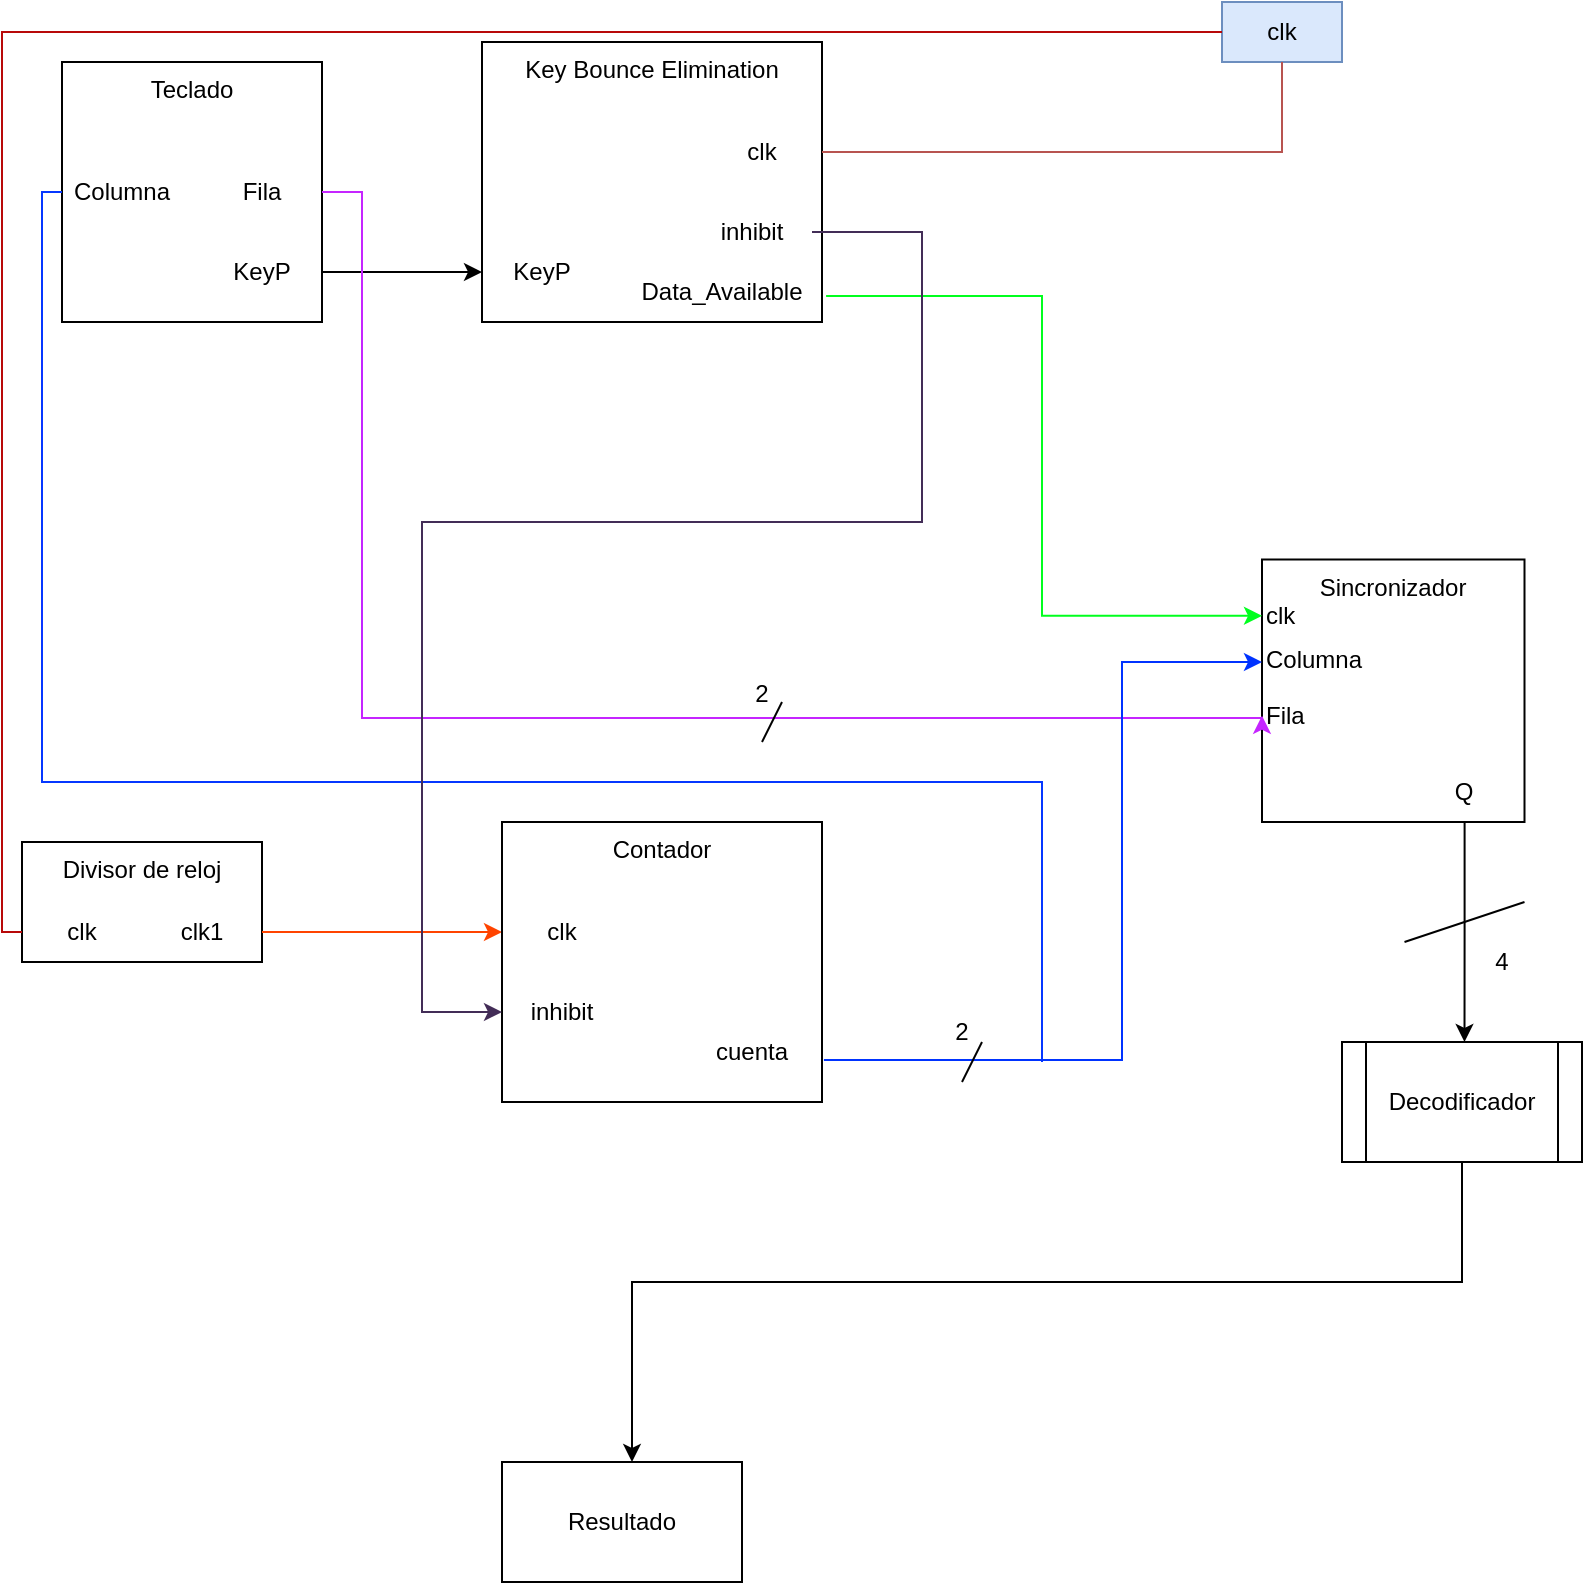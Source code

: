 <mxfile version="24.7.16">
  <diagram name="Page-1" id="VBrygXB3yHfRK6vAbQcV">
    <mxGraphModel dx="1434" dy="755" grid="1" gridSize="10" guides="1" tooltips="1" connect="1" arrows="1" fold="1" page="1" pageScale="1" pageWidth="850" pageHeight="1100" math="0" shadow="0">
      <root>
        <mxCell id="0" />
        <mxCell id="1" parent="0" />
        <mxCell id="E6C13S41uyOyiJszludX-77" value="" style="group" vertex="1" connectable="0" parent="1">
          <mxGeometry x="40" y="90" width="790" height="580" as="geometry" />
        </mxCell>
        <mxCell id="E6C13S41uyOyiJszludX-2" value="clk" style="text;html=1;align=center;verticalAlign=middle;whiteSpace=wrap;rounded=0;fillColor=#dae8fc;strokeColor=#6c8ebf;" vertex="1" parent="E6C13S41uyOyiJszludX-77">
          <mxGeometry x="610" width="60" height="30" as="geometry" />
        </mxCell>
        <mxCell id="E6C13S41uyOyiJszludX-5" value="" style="group" vertex="1" connectable="0" parent="E6C13S41uyOyiJszludX-77">
          <mxGeometry x="10" y="420" width="120" height="60" as="geometry" />
        </mxCell>
        <mxCell id="E6C13S41uyOyiJszludX-3" value="Divisor de reloj" style="rounded=0;whiteSpace=wrap;html=1;verticalAlign=top;" vertex="1" parent="E6C13S41uyOyiJszludX-5">
          <mxGeometry width="120" height="60" as="geometry" />
        </mxCell>
        <mxCell id="E6C13S41uyOyiJszludX-4" value="clk1" style="text;html=1;align=center;verticalAlign=middle;whiteSpace=wrap;rounded=0;" vertex="1" parent="E6C13S41uyOyiJszludX-5">
          <mxGeometry x="60" y="30" width="60" height="30" as="geometry" />
        </mxCell>
        <mxCell id="E6C13S41uyOyiJszludX-66" value="clk" style="text;html=1;align=center;verticalAlign=middle;whiteSpace=wrap;rounded=0;" vertex="1" parent="E6C13S41uyOyiJszludX-5">
          <mxGeometry y="30" width="60" height="30" as="geometry" />
        </mxCell>
        <mxCell id="E6C13S41uyOyiJszludX-12" value="" style="group" vertex="1" connectable="0" parent="E6C13S41uyOyiJszludX-77">
          <mxGeometry x="30" y="30" width="130" height="130" as="geometry" />
        </mxCell>
        <mxCell id="E6C13S41uyOyiJszludX-9" value="Teclado" style="whiteSpace=wrap;html=1;aspect=fixed;verticalAlign=top;" vertex="1" parent="E6C13S41uyOyiJszludX-12">
          <mxGeometry width="130" height="130" as="geometry" />
        </mxCell>
        <mxCell id="E6C13S41uyOyiJszludX-10" value="Fila" style="text;html=1;align=center;verticalAlign=middle;whiteSpace=wrap;rounded=0;" vertex="1" parent="E6C13S41uyOyiJszludX-12">
          <mxGeometry x="70" y="50" width="60" height="30" as="geometry" />
        </mxCell>
        <mxCell id="E6C13S41uyOyiJszludX-68" style="edgeStyle=orthogonalEdgeStyle;rounded=0;orthogonalLoop=1;jettySize=auto;html=1;exitX=0;exitY=0.5;exitDx=0;exitDy=0;endArrow=none;endFill=0;fillColor=#fa6800;strokeColor=#0537ff;" edge="1" parent="E6C13S41uyOyiJszludX-12" source="E6C13S41uyOyiJszludX-11">
          <mxGeometry relative="1" as="geometry">
            <mxPoint x="490" y="500" as="targetPoint" />
            <Array as="points">
              <mxPoint x="-10" y="65" />
              <mxPoint x="-10" y="360" />
              <mxPoint x="490" y="360" />
            </Array>
          </mxGeometry>
        </mxCell>
        <mxCell id="E6C13S41uyOyiJszludX-11" value="Columna" style="text;html=1;align=center;verticalAlign=middle;whiteSpace=wrap;rounded=0;" vertex="1" parent="E6C13S41uyOyiJszludX-12">
          <mxGeometry y="50" width="60" height="30" as="geometry" />
        </mxCell>
        <mxCell id="E6C13S41uyOyiJszludX-25" value="KeyP" style="text;html=1;align=center;verticalAlign=middle;whiteSpace=wrap;rounded=0;" vertex="1" parent="E6C13S41uyOyiJszludX-12">
          <mxGeometry x="70" y="90" width="60" height="30" as="geometry" />
        </mxCell>
        <mxCell id="E6C13S41uyOyiJszludX-32" style="edgeStyle=orthogonalEdgeStyle;rounded=0;orthogonalLoop=1;jettySize=auto;html=1;entryX=0;entryY=0.5;entryDx=0;entryDy=0;" edge="1" parent="E6C13S41uyOyiJszludX-77" source="E6C13S41uyOyiJszludX-25" target="E6C13S41uyOyiJszludX-31">
          <mxGeometry relative="1" as="geometry" />
        </mxCell>
        <mxCell id="E6C13S41uyOyiJszludX-33" value="" style="group" vertex="1" connectable="0" parent="E6C13S41uyOyiJszludX-77">
          <mxGeometry x="240" y="20" width="170" height="140" as="geometry" />
        </mxCell>
        <mxCell id="E6C13S41uyOyiJszludX-1" value="Key Bounce Elimination" style="rounded=0;whiteSpace=wrap;html=1;verticalAlign=top;container=0;" vertex="1" parent="E6C13S41uyOyiJszludX-33">
          <mxGeometry width="170" height="140" as="geometry" />
        </mxCell>
        <mxCell id="E6C13S41uyOyiJszludX-6" value="clk" style="text;html=1;align=center;verticalAlign=middle;whiteSpace=wrap;rounded=0;container=0;" vertex="1" parent="E6C13S41uyOyiJszludX-33">
          <mxGeometry x="110" y="40" width="60" height="30" as="geometry" />
        </mxCell>
        <mxCell id="E6C13S41uyOyiJszludX-7" value="inhibit" style="text;html=1;align=center;verticalAlign=middle;whiteSpace=wrap;rounded=0;container=0;" vertex="1" parent="E6C13S41uyOyiJszludX-33">
          <mxGeometry x="105" y="80" width="60" height="30" as="geometry" />
        </mxCell>
        <mxCell id="E6C13S41uyOyiJszludX-8" value="Data_Available" style="text;html=1;align=center;verticalAlign=middle;whiteSpace=wrap;rounded=0;container=0;" vertex="1" parent="E6C13S41uyOyiJszludX-33">
          <mxGeometry x="90" y="110" width="60" height="30" as="geometry" />
        </mxCell>
        <mxCell id="E6C13S41uyOyiJszludX-31" value="KeyP" style="text;html=1;align=center;verticalAlign=middle;whiteSpace=wrap;rounded=0;container=0;" vertex="1" parent="E6C13S41uyOyiJszludX-33">
          <mxGeometry y="100" width="60" height="30" as="geometry" />
        </mxCell>
        <mxCell id="E6C13S41uyOyiJszludX-37" style="edgeStyle=orthogonalEdgeStyle;rounded=0;orthogonalLoop=1;jettySize=auto;html=1;entryX=0;entryY=0.5;entryDx=0;entryDy=0;fillColor=#fa6800;strokeColor=#ff4400;" edge="1" parent="E6C13S41uyOyiJszludX-77" source="E6C13S41uyOyiJszludX-4" target="E6C13S41uyOyiJszludX-36">
          <mxGeometry relative="1" as="geometry" />
        </mxCell>
        <mxCell id="E6C13S41uyOyiJszludX-40" value="" style="group" vertex="1" connectable="0" parent="E6C13S41uyOyiJszludX-77">
          <mxGeometry x="250" y="410" width="160" height="140" as="geometry" />
        </mxCell>
        <mxCell id="E6C13S41uyOyiJszludX-35" value="Contador" style="rounded=0;whiteSpace=wrap;html=1;verticalAlign=top;" vertex="1" parent="E6C13S41uyOyiJszludX-40">
          <mxGeometry width="160" height="140" as="geometry" />
        </mxCell>
        <mxCell id="E6C13S41uyOyiJszludX-36" value="clk" style="text;html=1;align=center;verticalAlign=middle;whiteSpace=wrap;rounded=0;" vertex="1" parent="E6C13S41uyOyiJszludX-40">
          <mxGeometry y="40" width="60" height="30" as="geometry" />
        </mxCell>
        <mxCell id="E6C13S41uyOyiJszludX-38" value="cuenta" style="text;html=1;align=center;verticalAlign=middle;whiteSpace=wrap;rounded=0;" vertex="1" parent="E6C13S41uyOyiJszludX-40">
          <mxGeometry x="95" y="100" width="60" height="30" as="geometry" />
        </mxCell>
        <mxCell id="E6C13S41uyOyiJszludX-39" value="inhibit" style="text;html=1;align=center;verticalAlign=middle;whiteSpace=wrap;rounded=0;" vertex="1" parent="E6C13S41uyOyiJszludX-40">
          <mxGeometry y="80" width="60" height="30" as="geometry" />
        </mxCell>
        <mxCell id="E6C13S41uyOyiJszludX-34" style="edgeStyle=orthogonalEdgeStyle;rounded=0;orthogonalLoop=1;jettySize=auto;html=1;strokeColor=#b85450;curved=0;endArrow=none;endFill=0;entryX=0.5;entryY=1;entryDx=0;entryDy=0;fillColor=#f8cecc;" edge="1" parent="E6C13S41uyOyiJszludX-77" source="E6C13S41uyOyiJszludX-6" target="E6C13S41uyOyiJszludX-2">
          <mxGeometry relative="1" as="geometry">
            <mxPoint x="555" y="75" as="targetPoint" />
          </mxGeometry>
        </mxCell>
        <mxCell id="E6C13S41uyOyiJszludX-54" value="" style="group" vertex="1" connectable="0" parent="E6C13S41uyOyiJszludX-77">
          <mxGeometry x="630" y="278.75" width="131.25" height="131.25" as="geometry" />
        </mxCell>
        <mxCell id="E6C13S41uyOyiJszludX-44" value="Sincronizador" style="whiteSpace=wrap;html=1;aspect=fixed;verticalAlign=top;" vertex="1" parent="E6C13S41uyOyiJszludX-54">
          <mxGeometry width="131.25" height="131.25" as="geometry" />
        </mxCell>
        <mxCell id="E6C13S41uyOyiJszludX-46" value="Columna" style="text;html=1;align=left;verticalAlign=middle;whiteSpace=wrap;rounded=0;" vertex="1" parent="E6C13S41uyOyiJszludX-54">
          <mxGeometry y="40.625" width="39.375" height="18.75" as="geometry" />
        </mxCell>
        <mxCell id="E6C13S41uyOyiJszludX-47" value="Fila" style="text;html=1;align=left;verticalAlign=middle;whiteSpace=wrap;rounded=0;" vertex="1" parent="E6C13S41uyOyiJszludX-54">
          <mxGeometry y="68.75" width="39.375" height="18.75" as="geometry" />
        </mxCell>
        <mxCell id="E6C13S41uyOyiJszludX-48" value="clk" style="text;html=1;align=left;verticalAlign=middle;whiteSpace=wrap;rounded=0;" vertex="1" parent="E6C13S41uyOyiJszludX-54">
          <mxGeometry y="18.75" width="39.375" height="18.75" as="geometry" />
        </mxCell>
        <mxCell id="E6C13S41uyOyiJszludX-73" style="edgeStyle=orthogonalEdgeStyle;rounded=0;orthogonalLoop=1;jettySize=auto;html=1;" edge="1" parent="E6C13S41uyOyiJszludX-54" source="E6C13S41uyOyiJszludX-53">
          <mxGeometry relative="1" as="geometry">
            <mxPoint x="101.25" y="241.25" as="targetPoint" />
          </mxGeometry>
        </mxCell>
        <mxCell id="E6C13S41uyOyiJszludX-53" value="Q" style="text;html=1;align=center;verticalAlign=middle;whiteSpace=wrap;rounded=0;" vertex="1" parent="E6C13S41uyOyiJszludX-54">
          <mxGeometry x="71.25" y="101.25" width="60" height="30" as="geometry" />
        </mxCell>
        <mxCell id="E6C13S41uyOyiJszludX-74" value="" style="endArrow=none;html=1;rounded=0;" edge="1" parent="E6C13S41uyOyiJszludX-54">
          <mxGeometry width="50" height="50" relative="1" as="geometry">
            <mxPoint x="131.25" y="171.25" as="sourcePoint" />
            <mxPoint x="71.25" y="191.25" as="targetPoint" />
          </mxGeometry>
        </mxCell>
        <mxCell id="E6C13S41uyOyiJszludX-55" style="edgeStyle=orthogonalEdgeStyle;rounded=0;orthogonalLoop=1;jettySize=auto;html=1;entryX=0;entryY=0.5;entryDx=0;entryDy=0;exitX=1.012;exitY=0.907;exitDx=0;exitDy=0;exitPerimeter=0;fillColor=#76608a;strokeColor=#00ff1e;" edge="1" parent="E6C13S41uyOyiJszludX-77" source="E6C13S41uyOyiJszludX-1" target="E6C13S41uyOyiJszludX-48">
          <mxGeometry relative="1" as="geometry" />
        </mxCell>
        <mxCell id="E6C13S41uyOyiJszludX-57" style="edgeStyle=orthogonalEdgeStyle;rounded=0;orthogonalLoop=1;jettySize=auto;html=1;entryX=0;entryY=0.5;entryDx=0;entryDy=0;fillColor=#a0522d;strokeColor=#C525FF;" edge="1" parent="E6C13S41uyOyiJszludX-77" source="E6C13S41uyOyiJszludX-10" target="E6C13S41uyOyiJszludX-47">
          <mxGeometry relative="1" as="geometry">
            <mxPoint x="620" y="350" as="targetPoint" />
            <Array as="points">
              <mxPoint x="180" y="95" />
              <mxPoint x="180" y="358" />
              <mxPoint x="630" y="358" />
            </Array>
          </mxGeometry>
        </mxCell>
        <mxCell id="E6C13S41uyOyiJszludX-56" style="edgeStyle=orthogonalEdgeStyle;rounded=0;orthogonalLoop=1;jettySize=auto;html=1;exitX=1.006;exitY=0.85;exitDx=0;exitDy=0;exitPerimeter=0;fillColor=#fa6800;strokeColor=#0033ff;" edge="1" parent="E6C13S41uyOyiJszludX-77" source="E6C13S41uyOyiJszludX-35" target="E6C13S41uyOyiJszludX-46">
          <mxGeometry relative="1" as="geometry">
            <Array as="points">
              <mxPoint x="560" y="529" />
              <mxPoint x="560" y="330" />
            </Array>
          </mxGeometry>
        </mxCell>
        <mxCell id="E6C13S41uyOyiJszludX-60" value="2" style="text;html=1;align=center;verticalAlign=middle;whiteSpace=wrap;rounded=0;" vertex="1" parent="E6C13S41uyOyiJszludX-77">
          <mxGeometry x="450" y="500" width="60" height="30" as="geometry" />
        </mxCell>
        <mxCell id="E6C13S41uyOyiJszludX-63" value="" style="endArrow=none;html=1;rounded=0;" edge="1" parent="E6C13S41uyOyiJszludX-77">
          <mxGeometry width="50" height="50" relative="1" as="geometry">
            <mxPoint x="380" y="370" as="sourcePoint" />
            <mxPoint x="390" y="350" as="targetPoint" />
          </mxGeometry>
        </mxCell>
        <mxCell id="E6C13S41uyOyiJszludX-64" value="" style="endArrow=none;html=1;rounded=0;" edge="1" parent="E6C13S41uyOyiJszludX-77">
          <mxGeometry width="50" height="50" relative="1" as="geometry">
            <mxPoint x="480" y="540" as="sourcePoint" />
            <mxPoint x="490" y="520" as="targetPoint" />
          </mxGeometry>
        </mxCell>
        <mxCell id="E6C13S41uyOyiJszludX-65" value="2" style="text;html=1;align=center;verticalAlign=middle;whiteSpace=wrap;rounded=0;" vertex="1" parent="E6C13S41uyOyiJszludX-77">
          <mxGeometry x="350" y="330.63" width="60" height="30" as="geometry" />
        </mxCell>
        <mxCell id="E6C13S41uyOyiJszludX-67" style="edgeStyle=orthogonalEdgeStyle;rounded=0;orthogonalLoop=1;jettySize=auto;html=1;endArrow=none;endFill=0;fillColor=#fff2cc;strokeColor=#B80909;" edge="1" parent="E6C13S41uyOyiJszludX-77" source="E6C13S41uyOyiJszludX-66" target="E6C13S41uyOyiJszludX-2">
          <mxGeometry relative="1" as="geometry">
            <Array as="points">
              <mxPoint y="465" />
              <mxPoint y="15" />
            </Array>
          </mxGeometry>
        </mxCell>
        <mxCell id="E6C13S41uyOyiJszludX-69" style="edgeStyle=orthogonalEdgeStyle;rounded=0;orthogonalLoop=1;jettySize=auto;html=1;entryX=0;entryY=0.5;entryDx=0;entryDy=0;fillColor=#76608a;strokeColor=#432D57;" edge="1" parent="E6C13S41uyOyiJszludX-77" source="E6C13S41uyOyiJszludX-7" target="E6C13S41uyOyiJszludX-39">
          <mxGeometry relative="1" as="geometry">
            <Array as="points">
              <mxPoint x="460" y="115" />
              <mxPoint x="460" y="260" />
              <mxPoint x="210" y="260" />
              <mxPoint x="210" y="505" />
            </Array>
          </mxGeometry>
        </mxCell>
        <mxCell id="E6C13S41uyOyiJszludX-75" value="4" style="text;html=1;align=center;verticalAlign=middle;whiteSpace=wrap;rounded=0;" vertex="1" parent="E6C13S41uyOyiJszludX-77">
          <mxGeometry x="720" y="465" width="60" height="30" as="geometry" />
        </mxCell>
        <mxCell id="E6C13S41uyOyiJszludX-76" value="Decodificador" style="shape=process;whiteSpace=wrap;html=1;backgroundOutline=1;" vertex="1" parent="E6C13S41uyOyiJszludX-77">
          <mxGeometry x="670" y="520" width="120" height="60" as="geometry" />
        </mxCell>
        <mxCell id="E6C13S41uyOyiJszludX-82" style="edgeStyle=orthogonalEdgeStyle;rounded=0;orthogonalLoop=1;jettySize=auto;html=1;" edge="1" parent="1" source="E6C13S41uyOyiJszludX-76">
          <mxGeometry relative="1" as="geometry">
            <mxPoint x="355" y="820" as="targetPoint" />
            <Array as="points">
              <mxPoint x="770" y="730" />
              <mxPoint x="355" y="730" />
            </Array>
          </mxGeometry>
        </mxCell>
        <mxCell id="E6C13S41uyOyiJszludX-83" value="Resultado" style="rounded=0;whiteSpace=wrap;html=1;" vertex="1" parent="1">
          <mxGeometry x="290" y="820" width="120" height="60" as="geometry" />
        </mxCell>
      </root>
    </mxGraphModel>
  </diagram>
</mxfile>
